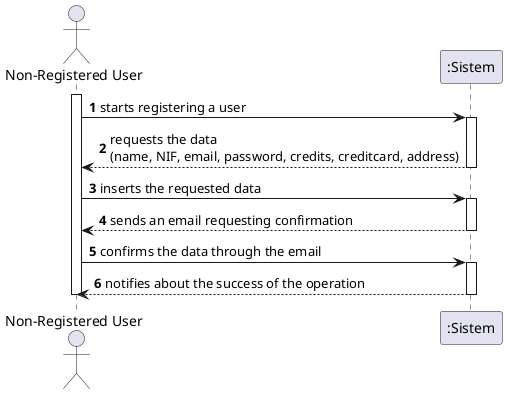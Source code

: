 @startuml
autonumber
actor "Non-Registered User" as GES\

activate GES
GES -> ":Sistem" : starts registering a user
activate ":Sistem"
":Sistem" --> GES : requests the data \n(name, NIF, email, password, credits, creditcard, address)
deactivate ":Sistem"

GES -> ":Sistem" : inserts the requested data
activate ":Sistem"
":Sistem" --> GES : sends an email requesting confirmation
deactivate ":Sistem"

GES -> ":Sistem" : confirms the data through the email
activate ":Sistem"
":Sistem" --> GES : notifies about the success of the operation
deactivate ":Sistem"

deactivate GES

@enduml

}